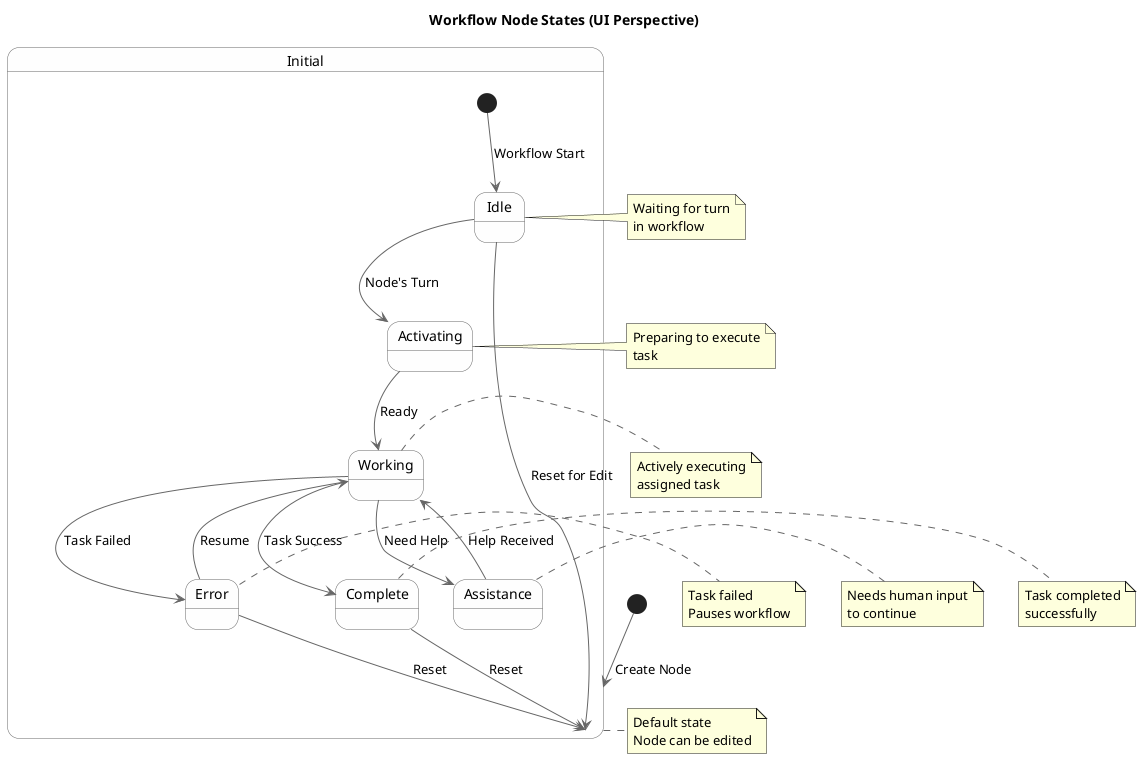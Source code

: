 @startuml Workflow Node States

' Purpose: This diagram illustrates the states of a node within the workflow builder interface.
' It focuses on the UI/UX perspective of how nodes behave during workflow editing and execution.
' This is distinct from the agent-state-transitions.puml which shows runtime agent behavior.

' Styling
skinparam StateBackgroundColor #FEFEFE
skinparam StateBorderColor #666666
skinparam ArrowColor #666666
skinparam StateStartColor #445566
skinparam StateEndColor #445566

' Title
title Workflow Node States (UI Perspective)

' States
[*] --> Initial : Create Node

state Initial {
    [*] --> Idle : Workflow Start
    Idle --> Initial : Reset for Edit
    Idle --> Activating : Node's Turn
    Activating --> Working : Ready
    Working --> Complete : Task Success
    Working --> Error : Task Failed
    Working --> Assistance : Need Help
    Error --> Working : Resume
    Error --> Initial : Reset
    Assistance --> Working : Help Received
    Complete --> Initial : Reset
}

' Notes
note right of Initial
  Default state
  Node can be edited
end note

note right of Idle
  Waiting for turn
  in workflow
end note

note right of Activating
  Preparing to execute
  task
end note

note right of Working
  Actively executing
  assigned task
end note

note right of Error
  Task failed
  Pauses workflow
end note

note right of Assistance
  Needs human input
  to continue
end note

note right of Complete
  Task completed
  successfully
end note

@enduml
